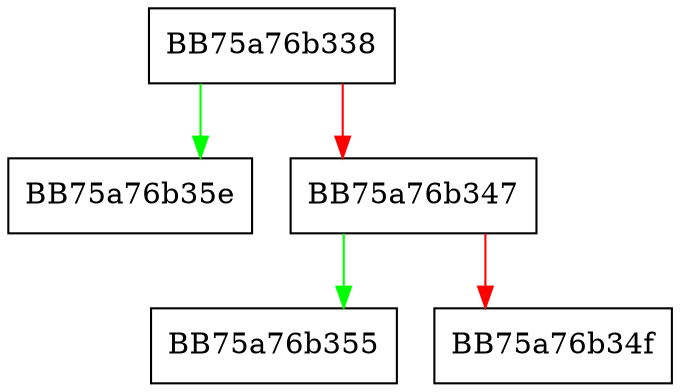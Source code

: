 digraph sqlite3SubInt64 {
  node [shape="box"];
  graph [splines=ortho];
  BB75a76b338 -> BB75a76b35e [color="green"];
  BB75a76b338 -> BB75a76b347 [color="red"];
  BB75a76b347 -> BB75a76b355 [color="green"];
  BB75a76b347 -> BB75a76b34f [color="red"];
}